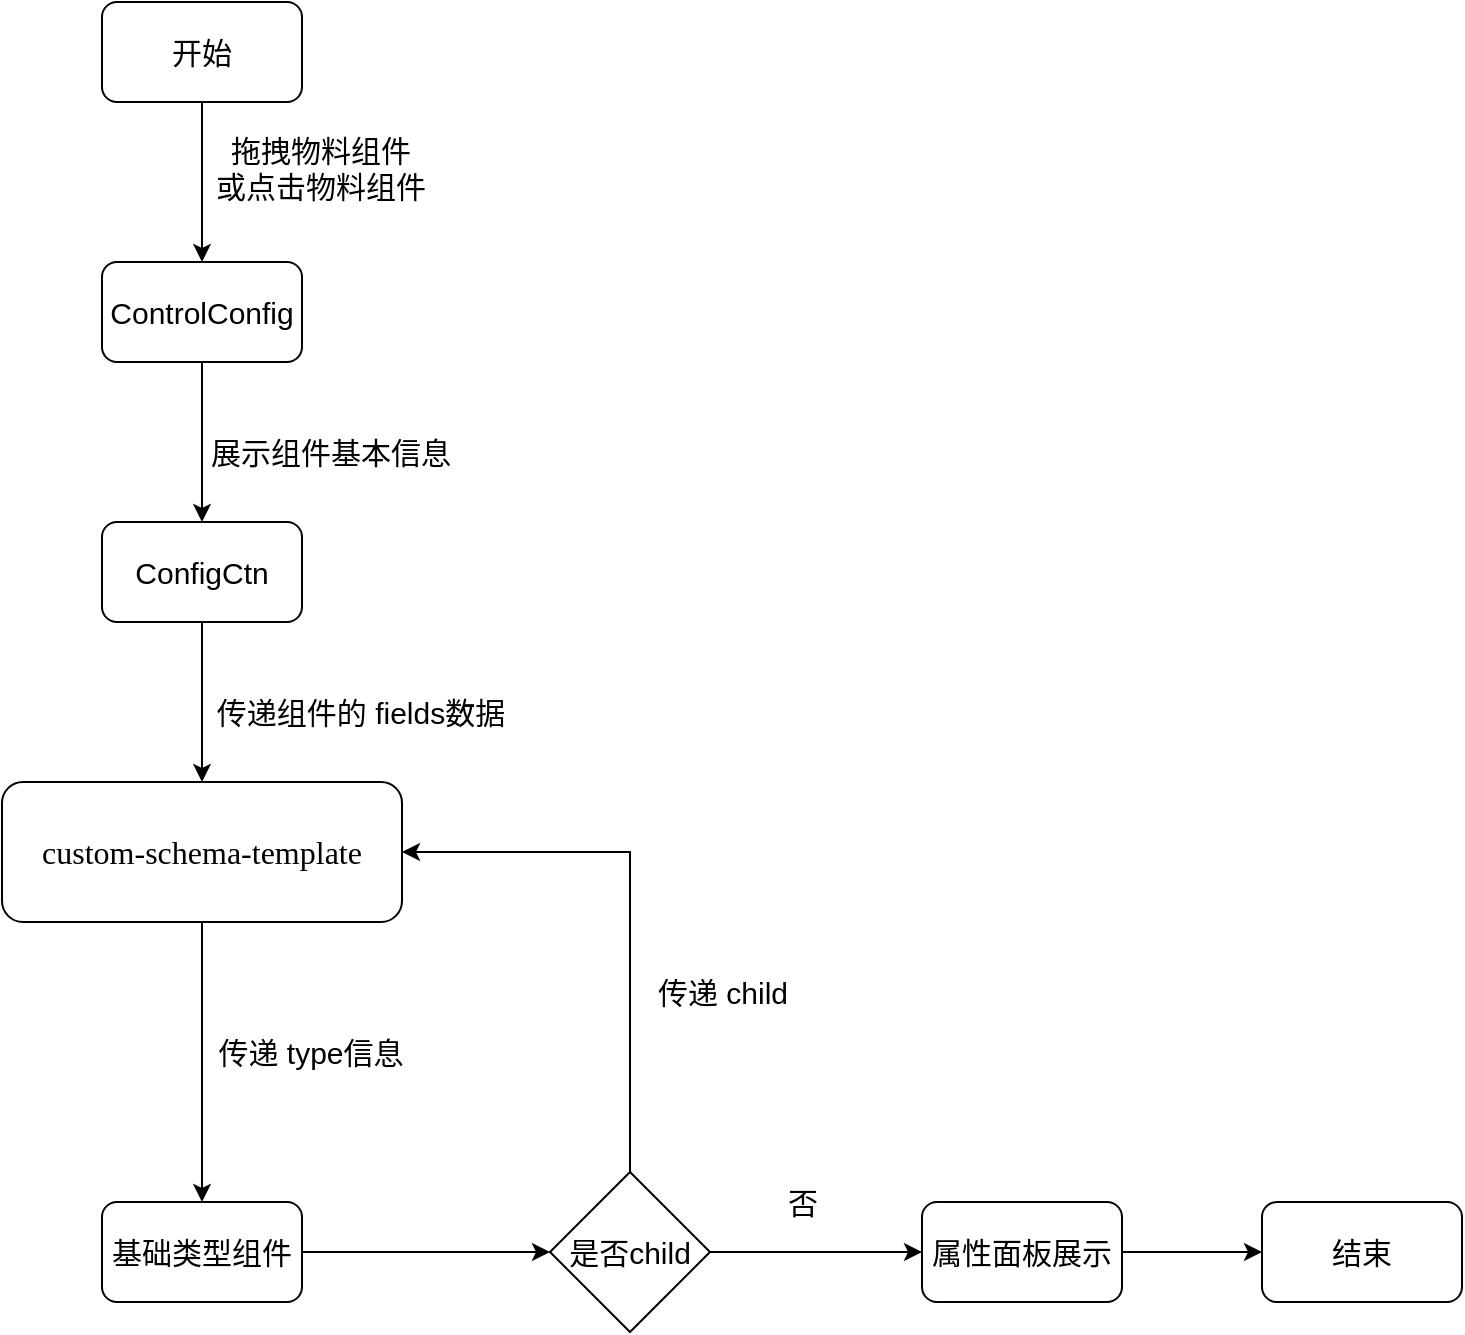 <mxfile version="24.1.0" type="github">
  <diagram name="第 1 页" id="5nhN6EQOwDwZ_oLLfXot">
    <mxGraphModel dx="954" dy="606" grid="1" gridSize="10" guides="1" tooltips="1" connect="1" arrows="1" fold="1" page="1" pageScale="1" pageWidth="827" pageHeight="1169" math="0" shadow="0">
      <root>
        <mxCell id="0" />
        <mxCell id="1" parent="0" />
        <mxCell id="67s019qZUrE5Q8vtILSB-1" value="" style="edgeStyle=orthogonalEdgeStyle;rounded=0;orthogonalLoop=1;jettySize=auto;html=1;fontSize=15;" parent="1" source="67s019qZUrE5Q8vtILSB-2" target="67s019qZUrE5Q8vtILSB-4" edge="1">
          <mxGeometry relative="1" as="geometry" />
        </mxCell>
        <mxCell id="67s019qZUrE5Q8vtILSB-2" value="开始" style="rounded=1;whiteSpace=wrap;html=1;fontSize=15;" parent="1" vertex="1">
          <mxGeometry x="190" y="750" width="100" height="50" as="geometry" />
        </mxCell>
        <mxCell id="67s019qZUrE5Q8vtILSB-3" value="" style="edgeStyle=orthogonalEdgeStyle;rounded=0;orthogonalLoop=1;jettySize=auto;html=1;fontSize=15;" parent="1" source="67s019qZUrE5Q8vtILSB-4" target="67s019qZUrE5Q8vtILSB-6" edge="1">
          <mxGeometry relative="1" as="geometry" />
        </mxCell>
        <mxCell id="67s019qZUrE5Q8vtILSB-4" value="ControlConfig" style="rounded=1;whiteSpace=wrap;html=1;fontSize=15;" parent="1" vertex="1">
          <mxGeometry x="190" y="880" width="100" height="50" as="geometry" />
        </mxCell>
        <mxCell id="67s019qZUrE5Q8vtILSB-5" value="" style="edgeStyle=orthogonalEdgeStyle;rounded=0;orthogonalLoop=1;jettySize=auto;html=1;fontSize=15;" parent="1" source="67s019qZUrE5Q8vtILSB-6" edge="1">
          <mxGeometry relative="1" as="geometry">
            <mxPoint x="240" y="1140" as="targetPoint" />
          </mxGeometry>
        </mxCell>
        <mxCell id="67s019qZUrE5Q8vtILSB-6" value="ConfigCtn" style="rounded=1;whiteSpace=wrap;html=1;fontSize=15;" parent="1" vertex="1">
          <mxGeometry x="190" y="1010" width="100" height="50" as="geometry" />
        </mxCell>
        <mxCell id="67s019qZUrE5Q8vtILSB-7" value="" style="edgeStyle=orthogonalEdgeStyle;rounded=0;orthogonalLoop=1;jettySize=auto;html=1;fontSize=15;" parent="1" source="67s019qZUrE5Q8vtILSB-8" target="67s019qZUrE5Q8vtILSB-10" edge="1">
          <mxGeometry relative="1" as="geometry" />
        </mxCell>
        <mxCell id="67s019qZUrE5Q8vtILSB-8" value="&lt;p style=&quot;margin: 0pt 0pt 0.0pt; text-align: justify; font-family: &amp;quot;Times New Roman&amp;quot;; font-size: 10.5pt;&quot; class=&quot;MsoNormal&quot;&gt;&lt;span style=&quot;font-family: &amp;quot;Times New Roman Regular&amp;quot;; font-size: 12pt;&quot;&gt;custom-schema-template&lt;/span&gt;&lt;/p&gt;" style="rounded=1;whiteSpace=wrap;html=1;fontSize=15;" parent="1" vertex="1">
          <mxGeometry x="140" y="1140" width="200" height="70" as="geometry" />
        </mxCell>
        <mxCell id="67s019qZUrE5Q8vtILSB-9" value="" style="edgeStyle=orthogonalEdgeStyle;rounded=0;orthogonalLoop=1;jettySize=auto;html=1;fontSize=15;" parent="1" source="67s019qZUrE5Q8vtILSB-10" target="67s019qZUrE5Q8vtILSB-20" edge="1">
          <mxGeometry relative="1" as="geometry" />
        </mxCell>
        <mxCell id="67s019qZUrE5Q8vtILSB-10" value="基础类型组件" style="rounded=1;whiteSpace=wrap;html=1;fontSize=15;" parent="1" vertex="1">
          <mxGeometry x="190" y="1350" width="100" height="50" as="geometry" />
        </mxCell>
        <mxCell id="67s019qZUrE5Q8vtILSB-11" value="" style="edgeStyle=orthogonalEdgeStyle;rounded=0;orthogonalLoop=1;jettySize=auto;html=1;fontSize=15;" parent="1" source="67s019qZUrE5Q8vtILSB-12" target="67s019qZUrE5Q8vtILSB-13" edge="1">
          <mxGeometry relative="1" as="geometry" />
        </mxCell>
        <mxCell id="67s019qZUrE5Q8vtILSB-12" value="属性面板展示" style="rounded=1;whiteSpace=wrap;html=1;fontSize=15;" parent="1" vertex="1">
          <mxGeometry x="600" y="1350" width="100" height="50" as="geometry" />
        </mxCell>
        <mxCell id="67s019qZUrE5Q8vtILSB-13" value="结束" style="rounded=1;whiteSpace=wrap;html=1;fontSize=15;" parent="1" vertex="1">
          <mxGeometry x="770" y="1350" width="100" height="50" as="geometry" />
        </mxCell>
        <mxCell id="67s019qZUrE5Q8vtILSB-14" value="拖拽物料组件&lt;br style=&quot;font-size: 15px;&quot;&gt;或点击物料组件" style="text;html=1;align=center;verticalAlign=middle;resizable=0;points=[];autosize=1;strokeColor=none;fillColor=none;fontSize=15;" parent="1" vertex="1">
          <mxGeometry x="234" y="808" width="130" height="50" as="geometry" />
        </mxCell>
        <mxCell id="67s019qZUrE5Q8vtILSB-15" value="展示组件基本信息" style="text;html=1;align=center;verticalAlign=middle;resizable=0;points=[];autosize=1;strokeColor=none;fillColor=none;fontSize=15;" parent="1" vertex="1">
          <mxGeometry x="234" y="960" width="140" height="30" as="geometry" />
        </mxCell>
        <mxCell id="67s019qZUrE5Q8vtILSB-16" value="传递组件的 fields数据" style="text;html=1;align=center;verticalAlign=middle;resizable=0;points=[];autosize=1;strokeColor=none;fillColor=none;fontSize=15;" parent="1" vertex="1">
          <mxGeometry x="234" y="1090" width="170" height="30" as="geometry" />
        </mxCell>
        <mxCell id="67s019qZUrE5Q8vtILSB-17" value="传递 type信息" style="text;html=1;align=center;verticalAlign=middle;resizable=0;points=[];autosize=1;strokeColor=none;fillColor=none;fontSize=15;" parent="1" vertex="1">
          <mxGeometry x="234" y="1260" width="120" height="30" as="geometry" />
        </mxCell>
        <mxCell id="67s019qZUrE5Q8vtILSB-18" style="edgeStyle=orthogonalEdgeStyle;rounded=0;orthogonalLoop=1;jettySize=auto;html=1;exitX=0.5;exitY=0;exitDx=0;exitDy=0;entryX=1;entryY=0.5;entryDx=0;entryDy=0;fontSize=15;" parent="1" source="67s019qZUrE5Q8vtILSB-20" target="67s019qZUrE5Q8vtILSB-8" edge="1">
          <mxGeometry relative="1" as="geometry" />
        </mxCell>
        <mxCell id="67s019qZUrE5Q8vtILSB-19" value="" style="edgeStyle=orthogonalEdgeStyle;rounded=0;orthogonalLoop=1;jettySize=auto;html=1;fontSize=15;" parent="1" source="67s019qZUrE5Q8vtILSB-20" target="67s019qZUrE5Q8vtILSB-12" edge="1">
          <mxGeometry relative="1" as="geometry" />
        </mxCell>
        <mxCell id="67s019qZUrE5Q8vtILSB-20" value="是否child" style="rhombus;whiteSpace=wrap;html=1;fontSize=15;" parent="1" vertex="1">
          <mxGeometry x="414" y="1335" width="80" height="80" as="geometry" />
        </mxCell>
        <mxCell id="67s019qZUrE5Q8vtILSB-21" value="否" style="text;html=1;align=center;verticalAlign=middle;resizable=0;points=[];autosize=1;strokeColor=none;fillColor=none;fontSize=15;" parent="1" vertex="1">
          <mxGeometry x="520" y="1335" width="40" height="30" as="geometry" />
        </mxCell>
        <mxCell id="67s019qZUrE5Q8vtILSB-22" value="传递 child" style="text;html=1;align=center;verticalAlign=middle;resizable=0;points=[];autosize=1;strokeColor=none;fillColor=none;fontSize=15;" parent="1" vertex="1">
          <mxGeometry x="455" y="1230" width="90" height="30" as="geometry" />
        </mxCell>
      </root>
    </mxGraphModel>
  </diagram>
</mxfile>
